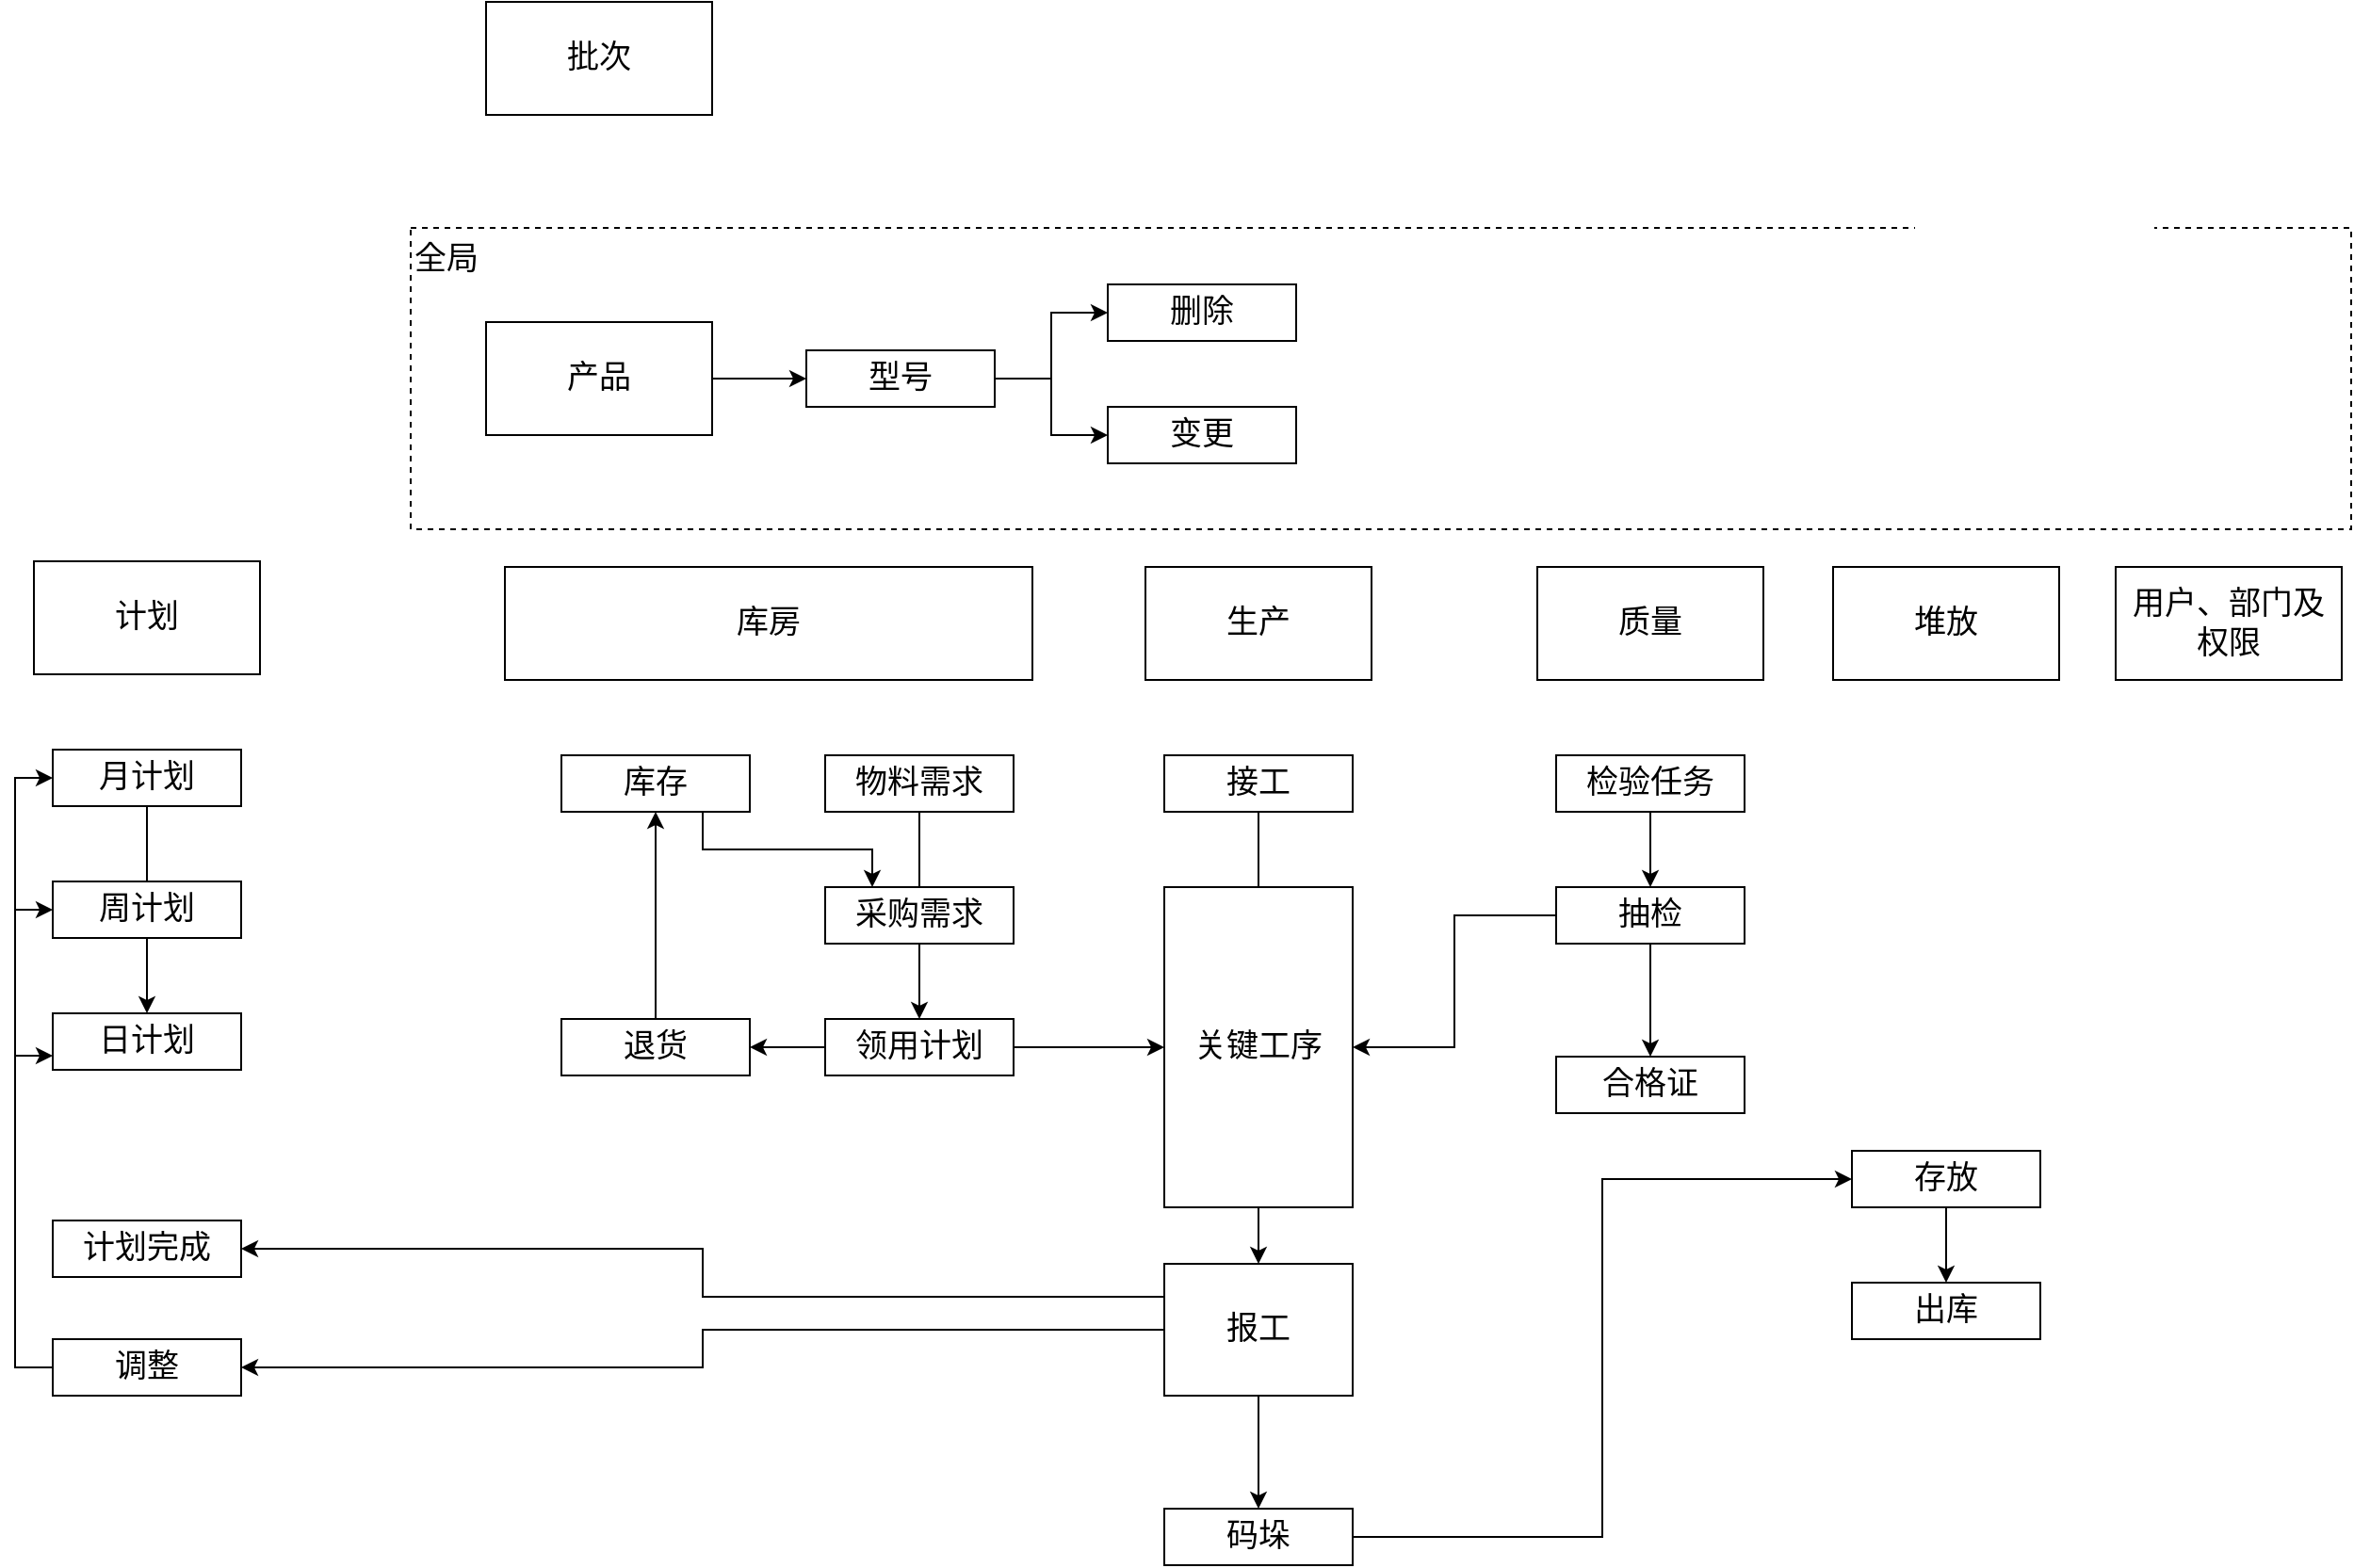 <mxfile version="14.8.2" type="github">
  <diagram id="4dSV8biOeY9Mt8u1wTXa" name="Page-1">
    <mxGraphModel dx="2135" dy="2056" grid="1" gridSize="10" guides="1" tooltips="1" connect="1" arrows="1" fold="1" page="1" pageScale="1" pageWidth="827" pageHeight="1169" math="0" shadow="0">
      <root>
        <mxCell id="0" />
        <mxCell id="1" parent="0" />
        <mxCell id="zCiI34CFv8VdZSw2ZmV4-54" value="全局" style="rounded=0;whiteSpace=wrap;html=1;fontSize=17;dashed=1;align=left;verticalAlign=top;" vertex="1" parent="1">
          <mxGeometry x="10" y="-140" width="1030" height="160" as="geometry" />
        </mxCell>
        <mxCell id="zCiI34CFv8VdZSw2ZmV4-58" value="" style="edgeStyle=orthogonalEdgeStyle;rounded=0;orthogonalLoop=1;jettySize=auto;html=1;fontSize=17;" edge="1" parent="1" source="zCiI34CFv8VdZSw2ZmV4-1" target="zCiI34CFv8VdZSw2ZmV4-8">
          <mxGeometry relative="1" as="geometry" />
        </mxCell>
        <mxCell id="zCiI34CFv8VdZSw2ZmV4-1" value="产品" style="rounded=0;whiteSpace=wrap;html=1;fontSize=17;" vertex="1" parent="1">
          <mxGeometry x="50" y="-90" width="120" height="60" as="geometry" />
        </mxCell>
        <mxCell id="zCiI34CFv8VdZSw2ZmV4-2" value="计划" style="rounded=0;whiteSpace=wrap;html=1;fontSize=17;" vertex="1" parent="1">
          <mxGeometry x="-190" y="37" width="120" height="60" as="geometry" />
        </mxCell>
        <mxCell id="zCiI34CFv8VdZSw2ZmV4-3" value="生产" style="rounded=0;whiteSpace=wrap;html=1;fontSize=17;" vertex="1" parent="1">
          <mxGeometry x="400" y="40" width="120" height="60" as="geometry" />
        </mxCell>
        <mxCell id="zCiI34CFv8VdZSw2ZmV4-4" value="质量" style="rounded=0;whiteSpace=wrap;html=1;fontSize=17;" vertex="1" parent="1">
          <mxGeometry x="608" y="40" width="120" height="60" as="geometry" />
        </mxCell>
        <mxCell id="zCiI34CFv8VdZSw2ZmV4-5" value="堆放" style="rounded=0;whiteSpace=wrap;html=1;fontSize=17;" vertex="1" parent="1">
          <mxGeometry x="765" y="40" width="120" height="60" as="geometry" />
        </mxCell>
        <mxCell id="zCiI34CFv8VdZSw2ZmV4-6" value="用户、部门及权限" style="rounded=0;whiteSpace=wrap;html=1;fontSize=17;" vertex="1" parent="1">
          <mxGeometry x="915" y="40" width="120" height="60" as="geometry" />
        </mxCell>
        <mxCell id="zCiI34CFv8VdZSw2ZmV4-59" value="" style="edgeStyle=orthogonalEdgeStyle;rounded=0;orthogonalLoop=1;jettySize=auto;html=1;fontSize=17;" edge="1" parent="1" source="zCiI34CFv8VdZSw2ZmV4-8" target="zCiI34CFv8VdZSw2ZmV4-57">
          <mxGeometry relative="1" as="geometry" />
        </mxCell>
        <mxCell id="zCiI34CFv8VdZSw2ZmV4-60" style="edgeStyle=orthogonalEdgeStyle;rounded=0;orthogonalLoop=1;jettySize=auto;html=1;exitX=1;exitY=0.5;exitDx=0;exitDy=0;entryX=0;entryY=0.5;entryDx=0;entryDy=0;fontSize=17;" edge="1" parent="1" source="zCiI34CFv8VdZSw2ZmV4-8" target="zCiI34CFv8VdZSw2ZmV4-55">
          <mxGeometry relative="1" as="geometry" />
        </mxCell>
        <mxCell id="zCiI34CFv8VdZSw2ZmV4-8" value="型号" style="rounded=0;whiteSpace=wrap;html=1;fontSize=17;" vertex="1" parent="1">
          <mxGeometry x="220" y="-75" width="100" height="30" as="geometry" />
        </mxCell>
        <mxCell id="zCiI34CFv8VdZSw2ZmV4-15" value="" style="edgeStyle=orthogonalEdgeStyle;rounded=0;orthogonalLoop=1;jettySize=auto;html=1;fontSize=17;" edge="1" parent="1" source="zCiI34CFv8VdZSw2ZmV4-10">
          <mxGeometry relative="1" as="geometry">
            <mxPoint x="460" y="280" as="targetPoint" />
          </mxGeometry>
        </mxCell>
        <mxCell id="zCiI34CFv8VdZSw2ZmV4-10" value="接工" style="rounded=0;whiteSpace=wrap;html=1;fontSize=17;" vertex="1" parent="1">
          <mxGeometry x="410" y="140" width="100" height="30" as="geometry" />
        </mxCell>
        <mxCell id="zCiI34CFv8VdZSw2ZmV4-27" value="" style="edgeStyle=orthogonalEdgeStyle;rounded=0;orthogonalLoop=1;jettySize=auto;html=1;fontSize=17;" edge="1" parent="1" source="zCiI34CFv8VdZSw2ZmV4-11" target="zCiI34CFv8VdZSw2ZmV4-21">
          <mxGeometry relative="1" as="geometry" />
        </mxCell>
        <mxCell id="zCiI34CFv8VdZSw2ZmV4-47" style="edgeStyle=orthogonalEdgeStyle;rounded=0;orthogonalLoop=1;jettySize=auto;html=1;exitX=0;exitY=0.5;exitDx=0;exitDy=0;entryX=1;entryY=0.5;entryDx=0;entryDy=0;fontSize=17;" edge="1" parent="1" source="zCiI34CFv8VdZSw2ZmV4-11" target="zCiI34CFv8VdZSw2ZmV4-45">
          <mxGeometry relative="1" as="geometry" />
        </mxCell>
        <mxCell id="zCiI34CFv8VdZSw2ZmV4-53" style="edgeStyle=orthogonalEdgeStyle;rounded=0;orthogonalLoop=1;jettySize=auto;html=1;exitX=0;exitY=0.25;exitDx=0;exitDy=0;entryX=1;entryY=0.5;entryDx=0;entryDy=0;fontSize=17;" edge="1" parent="1" source="zCiI34CFv8VdZSw2ZmV4-11" target="zCiI34CFv8VdZSw2ZmV4-52">
          <mxGeometry relative="1" as="geometry" />
        </mxCell>
        <mxCell id="zCiI34CFv8VdZSw2ZmV4-11" value="报工" style="rounded=0;whiteSpace=wrap;html=1;fontSize=17;" vertex="1" parent="1">
          <mxGeometry x="410" y="410" width="100" height="70" as="geometry" />
        </mxCell>
        <mxCell id="zCiI34CFv8VdZSw2ZmV4-16" value="" style="edgeStyle=orthogonalEdgeStyle;rounded=0;orthogonalLoop=1;jettySize=auto;html=1;fontSize=17;entryX=0.5;entryY=0;entryDx=0;entryDy=0;" edge="1" parent="1" source="zCiI34CFv8VdZSw2ZmV4-13" target="zCiI34CFv8VdZSw2ZmV4-11">
          <mxGeometry relative="1" as="geometry">
            <mxPoint x="460" y="280" as="targetPoint" />
          </mxGeometry>
        </mxCell>
        <mxCell id="zCiI34CFv8VdZSw2ZmV4-13" value="关键工序" style="rounded=0;whiteSpace=wrap;html=1;fontSize=17;" vertex="1" parent="1">
          <mxGeometry x="410" y="210" width="100" height="170" as="geometry" />
        </mxCell>
        <mxCell id="zCiI34CFv8VdZSw2ZmV4-40" style="edgeStyle=orthogonalEdgeStyle;rounded=0;orthogonalLoop=1;jettySize=auto;html=1;exitX=0.5;exitY=1;exitDx=0;exitDy=0;entryX=0.5;entryY=0;entryDx=0;entryDy=0;fontSize=17;" edge="1" parent="1" source="zCiI34CFv8VdZSw2ZmV4-18" target="zCiI34CFv8VdZSw2ZmV4-29">
          <mxGeometry relative="1" as="geometry" />
        </mxCell>
        <mxCell id="zCiI34CFv8VdZSw2ZmV4-18" value="检验任务" style="rounded=0;whiteSpace=wrap;html=1;fontSize=17;" vertex="1" parent="1">
          <mxGeometry x="618" y="140" width="100" height="30" as="geometry" />
        </mxCell>
        <mxCell id="zCiI34CFv8VdZSw2ZmV4-48" value="" style="edgeStyle=orthogonalEdgeStyle;rounded=0;orthogonalLoop=1;jettySize=auto;html=1;fontSize=17;" edge="1" parent="1" source="zCiI34CFv8VdZSw2ZmV4-20" target="zCiI34CFv8VdZSw2ZmV4-44">
          <mxGeometry relative="1" as="geometry" />
        </mxCell>
        <mxCell id="zCiI34CFv8VdZSw2ZmV4-20" value="月计划" style="rounded=0;whiteSpace=wrap;html=1;fontSize=17;" vertex="1" parent="1">
          <mxGeometry x="-180" y="137" width="100" height="30" as="geometry" />
        </mxCell>
        <mxCell id="zCiI34CFv8VdZSw2ZmV4-37" style="edgeStyle=orthogonalEdgeStyle;rounded=0;orthogonalLoop=1;jettySize=auto;html=1;exitX=1;exitY=0.5;exitDx=0;exitDy=0;entryX=0;entryY=0.5;entryDx=0;entryDy=0;fontSize=17;" edge="1" parent="1" source="zCiI34CFv8VdZSw2ZmV4-21" target="zCiI34CFv8VdZSw2ZmV4-22">
          <mxGeometry relative="1" as="geometry" />
        </mxCell>
        <mxCell id="zCiI34CFv8VdZSw2ZmV4-21" value="码垛" style="rounded=0;whiteSpace=wrap;html=1;fontSize=17;" vertex="1" parent="1">
          <mxGeometry x="410" y="540" width="100" height="30" as="geometry" />
        </mxCell>
        <mxCell id="zCiI34CFv8VdZSw2ZmV4-24" value="" style="edgeStyle=orthogonalEdgeStyle;rounded=0;orthogonalLoop=1;jettySize=auto;html=1;fontSize=17;" edge="1" parent="1" source="zCiI34CFv8VdZSw2ZmV4-22" target="zCiI34CFv8VdZSw2ZmV4-23">
          <mxGeometry relative="1" as="geometry" />
        </mxCell>
        <mxCell id="zCiI34CFv8VdZSw2ZmV4-22" value="存放" style="rounded=0;whiteSpace=wrap;html=1;fontSize=17;" vertex="1" parent="1">
          <mxGeometry x="775" y="350" width="100" height="30" as="geometry" />
        </mxCell>
        <mxCell id="zCiI34CFv8VdZSw2ZmV4-23" value="出库" style="rounded=0;whiteSpace=wrap;html=1;fontSize=17;" vertex="1" parent="1">
          <mxGeometry x="775" y="420" width="100" height="30" as="geometry" />
        </mxCell>
        <mxCell id="zCiI34CFv8VdZSw2ZmV4-25" value="库房" style="rounded=0;whiteSpace=wrap;html=1;fontSize=17;" vertex="1" parent="1">
          <mxGeometry x="60" y="40" width="280" height="60" as="geometry" />
        </mxCell>
        <mxCell id="zCiI34CFv8VdZSw2ZmV4-61" value="" style="edgeStyle=orthogonalEdgeStyle;rounded=0;orthogonalLoop=1;jettySize=auto;html=1;fontSize=17;" edge="1" parent="1" source="zCiI34CFv8VdZSw2ZmV4-26" target="zCiI34CFv8VdZSw2ZmV4-32">
          <mxGeometry relative="1" as="geometry" />
        </mxCell>
        <mxCell id="zCiI34CFv8VdZSw2ZmV4-26" value="物料需求" style="rounded=0;whiteSpace=wrap;html=1;fontSize=17;" vertex="1" parent="1">
          <mxGeometry x="230" y="140" width="100" height="30" as="geometry" />
        </mxCell>
        <mxCell id="zCiI34CFv8VdZSw2ZmV4-28" value="批次" style="rounded=0;whiteSpace=wrap;html=1;fontSize=17;" vertex="1" parent="1">
          <mxGeometry x="50" y="-260" width="120" height="60" as="geometry" />
        </mxCell>
        <mxCell id="zCiI34CFv8VdZSw2ZmV4-38" style="edgeStyle=orthogonalEdgeStyle;rounded=0;orthogonalLoop=1;jettySize=auto;html=1;exitX=0;exitY=0.5;exitDx=0;exitDy=0;entryX=1;entryY=0.5;entryDx=0;entryDy=0;fontSize=17;" edge="1" parent="1" source="zCiI34CFv8VdZSw2ZmV4-29" target="zCiI34CFv8VdZSw2ZmV4-13">
          <mxGeometry relative="1" as="geometry" />
        </mxCell>
        <mxCell id="zCiI34CFv8VdZSw2ZmV4-39" style="edgeStyle=orthogonalEdgeStyle;rounded=0;orthogonalLoop=1;jettySize=auto;html=1;exitX=0.5;exitY=1;exitDx=0;exitDy=0;entryX=0.5;entryY=0;entryDx=0;entryDy=0;fontSize=17;" edge="1" parent="1" source="zCiI34CFv8VdZSw2ZmV4-29" target="zCiI34CFv8VdZSw2ZmV4-30">
          <mxGeometry relative="1" as="geometry" />
        </mxCell>
        <mxCell id="zCiI34CFv8VdZSw2ZmV4-29" value="抽检" style="rounded=0;whiteSpace=wrap;html=1;fontSize=17;" vertex="1" parent="1">
          <mxGeometry x="618" y="210" width="100" height="30" as="geometry" />
        </mxCell>
        <mxCell id="zCiI34CFv8VdZSw2ZmV4-30" value="合格证" style="rounded=0;whiteSpace=wrap;html=1;fontSize=17;" vertex="1" parent="1">
          <mxGeometry x="618" y="300" width="100" height="30" as="geometry" />
        </mxCell>
        <mxCell id="zCiI34CFv8VdZSw2ZmV4-31" value="采购需求" style="rounded=0;whiteSpace=wrap;html=1;fontSize=17;" vertex="1" parent="1">
          <mxGeometry x="230" y="210" width="100" height="30" as="geometry" />
        </mxCell>
        <mxCell id="zCiI34CFv8VdZSw2ZmV4-36" style="edgeStyle=orthogonalEdgeStyle;rounded=0;orthogonalLoop=1;jettySize=auto;html=1;exitX=1;exitY=0.5;exitDx=0;exitDy=0;entryX=0;entryY=0.5;entryDx=0;entryDy=0;fontSize=17;" edge="1" parent="1" source="zCiI34CFv8VdZSw2ZmV4-32" target="zCiI34CFv8VdZSw2ZmV4-13">
          <mxGeometry relative="1" as="geometry" />
        </mxCell>
        <mxCell id="zCiI34CFv8VdZSw2ZmV4-62" value="" style="edgeStyle=orthogonalEdgeStyle;rounded=0;orthogonalLoop=1;jettySize=auto;html=1;fontSize=17;" edge="1" parent="1" source="zCiI34CFv8VdZSw2ZmV4-32" target="zCiI34CFv8VdZSw2ZmV4-33">
          <mxGeometry relative="1" as="geometry" />
        </mxCell>
        <mxCell id="zCiI34CFv8VdZSw2ZmV4-32" value="领用计划" style="rounded=0;whiteSpace=wrap;html=1;fontSize=17;" vertex="1" parent="1">
          <mxGeometry x="230" y="280" width="100" height="30" as="geometry" />
        </mxCell>
        <mxCell id="zCiI34CFv8VdZSw2ZmV4-63" value="" style="edgeStyle=orthogonalEdgeStyle;rounded=0;orthogonalLoop=1;jettySize=auto;html=1;fontSize=17;entryX=0.5;entryY=1;entryDx=0;entryDy=0;" edge="1" parent="1" source="zCiI34CFv8VdZSw2ZmV4-33" target="zCiI34CFv8VdZSw2ZmV4-66">
          <mxGeometry relative="1" as="geometry">
            <mxPoint x="220" y="230" as="targetPoint" />
          </mxGeometry>
        </mxCell>
        <mxCell id="zCiI34CFv8VdZSw2ZmV4-33" value="退货" style="rounded=0;whiteSpace=wrap;html=1;fontSize=17;" vertex="1" parent="1">
          <mxGeometry x="90" y="280" width="100" height="30" as="geometry" />
        </mxCell>
        <mxCell id="zCiI34CFv8VdZSw2ZmV4-43" value="周计划" style="rounded=0;whiteSpace=wrap;html=1;fontSize=17;" vertex="1" parent="1">
          <mxGeometry x="-180" y="207" width="100" height="30" as="geometry" />
        </mxCell>
        <mxCell id="zCiI34CFv8VdZSw2ZmV4-44" value="日计划" style="rounded=0;whiteSpace=wrap;html=1;fontSize=17;" vertex="1" parent="1">
          <mxGeometry x="-180" y="277" width="100" height="30" as="geometry" />
        </mxCell>
        <mxCell id="zCiI34CFv8VdZSw2ZmV4-49" style="edgeStyle=orthogonalEdgeStyle;rounded=0;orthogonalLoop=1;jettySize=auto;html=1;entryX=0;entryY=0.5;entryDx=0;entryDy=0;fontSize=17;exitX=0;exitY=0.5;exitDx=0;exitDy=0;" edge="1" parent="1" source="zCiI34CFv8VdZSw2ZmV4-45" target="zCiI34CFv8VdZSw2ZmV4-20">
          <mxGeometry relative="1" as="geometry">
            <mxPoint x="-220" y="437" as="sourcePoint" />
            <Array as="points">
              <mxPoint x="-200" y="465" />
              <mxPoint x="-200" y="152" />
            </Array>
          </mxGeometry>
        </mxCell>
        <mxCell id="zCiI34CFv8VdZSw2ZmV4-50" style="edgeStyle=orthogonalEdgeStyle;rounded=0;orthogonalLoop=1;jettySize=auto;html=1;exitX=0;exitY=0.5;exitDx=0;exitDy=0;entryX=0;entryY=0.5;entryDx=0;entryDy=0;fontSize=17;" edge="1" parent="1" source="zCiI34CFv8VdZSw2ZmV4-45" target="zCiI34CFv8VdZSw2ZmV4-43">
          <mxGeometry relative="1" as="geometry" />
        </mxCell>
        <mxCell id="zCiI34CFv8VdZSw2ZmV4-51" style="edgeStyle=orthogonalEdgeStyle;rounded=0;orthogonalLoop=1;jettySize=auto;html=1;exitX=0;exitY=0.5;exitDx=0;exitDy=0;entryX=0;entryY=0.75;entryDx=0;entryDy=0;fontSize=17;" edge="1" parent="1" source="zCiI34CFv8VdZSw2ZmV4-45" target="zCiI34CFv8VdZSw2ZmV4-44">
          <mxGeometry relative="1" as="geometry" />
        </mxCell>
        <mxCell id="zCiI34CFv8VdZSw2ZmV4-45" value="调整" style="rounded=0;whiteSpace=wrap;html=1;fontSize=17;" vertex="1" parent="1">
          <mxGeometry x="-180" y="450" width="100" height="30" as="geometry" />
        </mxCell>
        <mxCell id="zCiI34CFv8VdZSw2ZmV4-52" value="计划完成" style="rounded=0;whiteSpace=wrap;html=1;fontSize=17;" vertex="1" parent="1">
          <mxGeometry x="-180" y="387" width="100" height="30" as="geometry" />
        </mxCell>
        <mxCell id="zCiI34CFv8VdZSw2ZmV4-55" value="删除" style="rounded=0;whiteSpace=wrap;html=1;fontSize=17;" vertex="1" parent="1">
          <mxGeometry x="380" y="-110" width="100" height="30" as="geometry" />
        </mxCell>
        <mxCell id="zCiI34CFv8VdZSw2ZmV4-57" value="变更" style="rounded=0;whiteSpace=wrap;html=1;fontSize=17;" vertex="1" parent="1">
          <mxGeometry x="380" y="-45" width="100" height="30" as="geometry" />
        </mxCell>
        <mxCell id="zCiI34CFv8VdZSw2ZmV4-70" style="edgeStyle=orthogonalEdgeStyle;rounded=0;orthogonalLoop=1;jettySize=auto;html=1;exitX=0.75;exitY=1;exitDx=0;exitDy=0;entryX=0.25;entryY=0;entryDx=0;entryDy=0;fontSize=17;" edge="1" parent="1" source="zCiI34CFv8VdZSw2ZmV4-66" target="zCiI34CFv8VdZSw2ZmV4-31">
          <mxGeometry relative="1" as="geometry" />
        </mxCell>
        <mxCell id="zCiI34CFv8VdZSw2ZmV4-66" value="库存" style="rounded=0;whiteSpace=wrap;html=1;fontSize=17;" vertex="1" parent="1">
          <mxGeometry x="90" y="140" width="100" height="30" as="geometry" />
        </mxCell>
      </root>
    </mxGraphModel>
  </diagram>
</mxfile>
